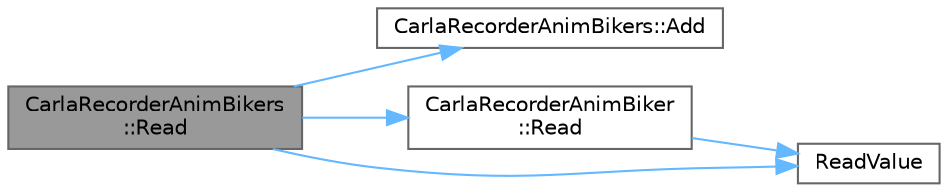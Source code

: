digraph "CarlaRecorderAnimBikers::Read"
{
 // INTERACTIVE_SVG=YES
 // LATEX_PDF_SIZE
  bgcolor="transparent";
  edge [fontname=Helvetica,fontsize=10,labelfontname=Helvetica,labelfontsize=10];
  node [fontname=Helvetica,fontsize=10,shape=box,height=0.2,width=0.4];
  rankdir="LR";
  Node1 [id="Node000001",label="CarlaRecorderAnimBikers\l::Read",height=0.2,width=0.4,color="gray40", fillcolor="grey60", style="filled", fontcolor="black",tooltip=" "];
  Node1 -> Node2 [id="edge1_Node000001_Node000002",color="steelblue1",style="solid",tooltip=" "];
  Node2 [id="Node000002",label="CarlaRecorderAnimBikers::Add",height=0.2,width=0.4,color="grey40", fillcolor="white", style="filled",URL="$da/d46/classCarlaRecorderAnimBikers.html#aaad7c1465ee9023ecb31287d2db3a31e",tooltip=" "];
  Node1 -> Node3 [id="edge2_Node000001_Node000003",color="steelblue1",style="solid",tooltip=" "];
  Node3 [id="Node000003",label="CarlaRecorderAnimBiker\l::Read",height=0.2,width=0.4,color="grey40", fillcolor="white", style="filled",URL="$db/d9f/structCarlaRecorderAnimBiker.html#a53a0fca1da840cad5c7301943a0fc6b3",tooltip=" "];
  Node3 -> Node4 [id="edge3_Node000003_Node000004",color="steelblue1",style="solid",tooltip=" "];
  Node4 [id="Node000004",label="ReadValue",height=0.2,width=0.4,color="grey40", fillcolor="white", style="filled",URL="$d6/dd1/CarlaRecorderHelpers_8h.html#af7b2a7c287743d6b41ad64e8df3faa5f",tooltip=" "];
  Node1 -> Node4 [id="edge4_Node000001_Node000004",color="steelblue1",style="solid",tooltip=" "];
}
